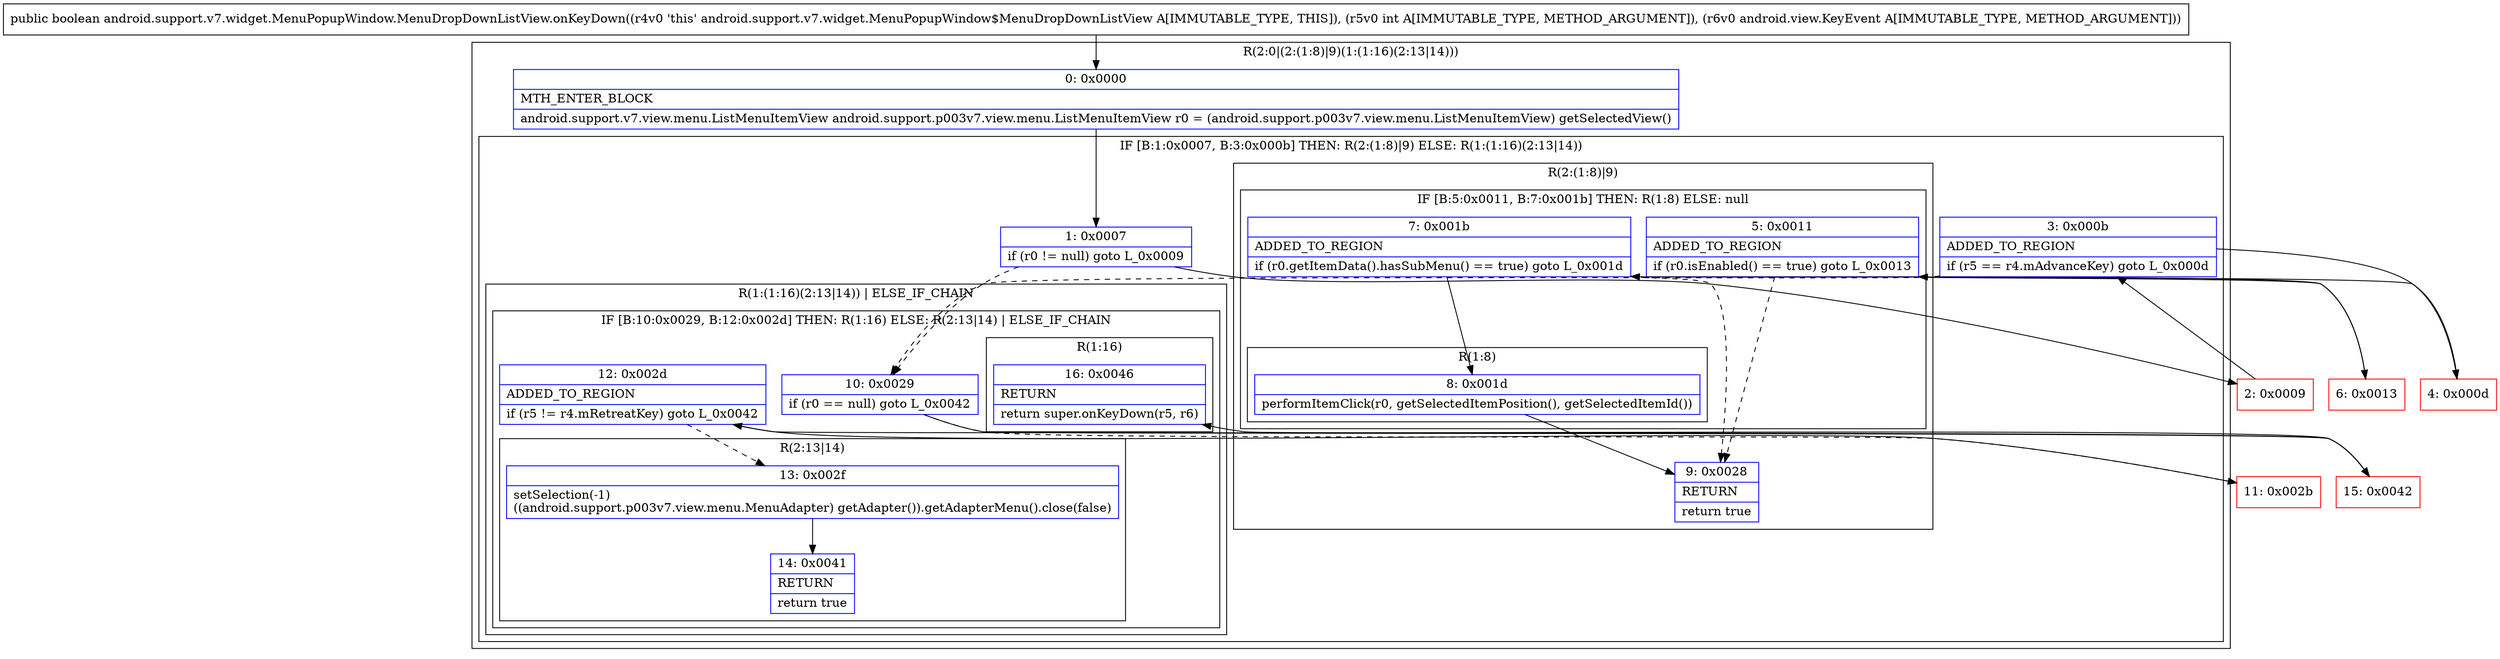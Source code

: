 digraph "CFG forandroid.support.v7.widget.MenuPopupWindow.MenuDropDownListView.onKeyDown(ILandroid\/view\/KeyEvent;)Z" {
subgraph cluster_Region_853192110 {
label = "R(2:0|(2:(1:8)|9)(1:(1:16)(2:13|14)))";
node [shape=record,color=blue];
Node_0 [shape=record,label="{0\:\ 0x0000|MTH_ENTER_BLOCK\l|android.support.v7.view.menu.ListMenuItemView android.support.p003v7.view.menu.ListMenuItemView r0 = (android.support.p003v7.view.menu.ListMenuItemView) getSelectedView()\l}"];
subgraph cluster_IfRegion_694380066 {
label = "IF [B:1:0x0007, B:3:0x000b] THEN: R(2:(1:8)|9) ELSE: R(1:(1:16)(2:13|14))";
node [shape=record,color=blue];
Node_1 [shape=record,label="{1\:\ 0x0007|if (r0 != null) goto L_0x0009\l}"];
Node_3 [shape=record,label="{3\:\ 0x000b|ADDED_TO_REGION\l|if (r5 == r4.mAdvanceKey) goto L_0x000d\l}"];
subgraph cluster_Region_272317320 {
label = "R(2:(1:8)|9)";
node [shape=record,color=blue];
subgraph cluster_IfRegion_215951756 {
label = "IF [B:5:0x0011, B:7:0x001b] THEN: R(1:8) ELSE: null";
node [shape=record,color=blue];
Node_5 [shape=record,label="{5\:\ 0x0011|ADDED_TO_REGION\l|if (r0.isEnabled() == true) goto L_0x0013\l}"];
Node_7 [shape=record,label="{7\:\ 0x001b|ADDED_TO_REGION\l|if (r0.getItemData().hasSubMenu() == true) goto L_0x001d\l}"];
subgraph cluster_Region_1354233141 {
label = "R(1:8)";
node [shape=record,color=blue];
Node_8 [shape=record,label="{8\:\ 0x001d|performItemClick(r0, getSelectedItemPosition(), getSelectedItemId())\l}"];
}
}
Node_9 [shape=record,label="{9\:\ 0x0028|RETURN\l|return true\l}"];
}
subgraph cluster_Region_1318603693 {
label = "R(1:(1:16)(2:13|14)) | ELSE_IF_CHAIN\l";
node [shape=record,color=blue];
subgraph cluster_IfRegion_929535312 {
label = "IF [B:10:0x0029, B:12:0x002d] THEN: R(1:16) ELSE: R(2:13|14) | ELSE_IF_CHAIN\l";
node [shape=record,color=blue];
Node_10 [shape=record,label="{10\:\ 0x0029|if (r0 == null) goto L_0x0042\l}"];
Node_12 [shape=record,label="{12\:\ 0x002d|ADDED_TO_REGION\l|if (r5 != r4.mRetreatKey) goto L_0x0042\l}"];
subgraph cluster_Region_141130764 {
label = "R(1:16)";
node [shape=record,color=blue];
Node_16 [shape=record,label="{16\:\ 0x0046|RETURN\l|return super.onKeyDown(r5, r6)\l}"];
}
subgraph cluster_Region_904239671 {
label = "R(2:13|14)";
node [shape=record,color=blue];
Node_13 [shape=record,label="{13\:\ 0x002f|setSelection(\-1)\l((android.support.p003v7.view.menu.MenuAdapter) getAdapter()).getAdapterMenu().close(false)\l}"];
Node_14 [shape=record,label="{14\:\ 0x0041|RETURN\l|return true\l}"];
}
}
}
}
}
Node_2 [shape=record,color=red,label="{2\:\ 0x0009}"];
Node_4 [shape=record,color=red,label="{4\:\ 0x000d}"];
Node_6 [shape=record,color=red,label="{6\:\ 0x0013}"];
Node_11 [shape=record,color=red,label="{11\:\ 0x002b}"];
Node_15 [shape=record,color=red,label="{15\:\ 0x0042}"];
MethodNode[shape=record,label="{public boolean android.support.v7.widget.MenuPopupWindow.MenuDropDownListView.onKeyDown((r4v0 'this' android.support.v7.widget.MenuPopupWindow$MenuDropDownListView A[IMMUTABLE_TYPE, THIS]), (r5v0 int A[IMMUTABLE_TYPE, METHOD_ARGUMENT]), (r6v0 android.view.KeyEvent A[IMMUTABLE_TYPE, METHOD_ARGUMENT])) }"];
MethodNode -> Node_0;
Node_0 -> Node_1;
Node_1 -> Node_2;
Node_1 -> Node_10[style=dashed];
Node_3 -> Node_4;
Node_3 -> Node_10[style=dashed];
Node_5 -> Node_6;
Node_5 -> Node_9[style=dashed];
Node_7 -> Node_8;
Node_7 -> Node_9[style=dashed];
Node_8 -> Node_9;
Node_10 -> Node_11[style=dashed];
Node_10 -> Node_15;
Node_12 -> Node_13[style=dashed];
Node_12 -> Node_15;
Node_13 -> Node_14;
Node_2 -> Node_3;
Node_4 -> Node_5;
Node_6 -> Node_7;
Node_11 -> Node_12;
Node_15 -> Node_16;
}

